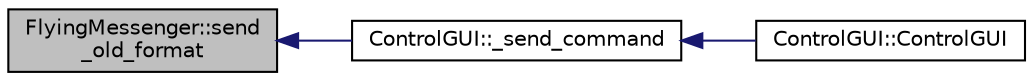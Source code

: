 digraph "FlyingMessenger::send_old_format"
{
 // INTERACTIVE_SVG=YES
  edge [fontname="Helvetica",fontsize="10",labelfontname="Helvetica",labelfontsize="10"];
  node [fontname="Helvetica",fontsize="10",shape=record];
  rankdir="LR";
  Node32 [label="FlyingMessenger::send\l_old_format",height=0.2,width=0.4,color="black", fillcolor="grey75", style="filled", fontcolor="black"];
  Node32 -> Node33 [dir="back",color="midnightblue",fontsize="10",style="solid",fontname="Helvetica"];
  Node33 [label="ControlGUI::_send_command",height=0.2,width=0.4,color="black", fillcolor="white", style="filled",URL="$class_control_g_u_i.html#a26002e2fa3dd7bcac791f54276670004",tooltip="Sends the command of Serial&#39;s text label using Flying Messenger&#39;s send_old_format method..."];
  Node33 -> Node34 [dir="back",color="midnightblue",fontsize="10",style="solid",fontname="Helvetica"];
  Node34 [label="ControlGUI::ControlGUI",height=0.2,width=0.4,color="black", fillcolor="white", style="filled",URL="$class_control_g_u_i.html#a3ac837dec598621fcdd71fd64ff013fd",tooltip="Constructor of a ControlGUI object. "];
}
